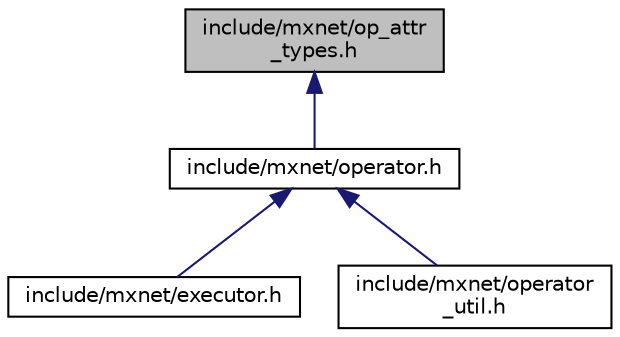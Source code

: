 digraph "include/mxnet/op_attr_types.h"
{
  edge [fontname="Helvetica",fontsize="10",labelfontname="Helvetica",labelfontsize="10"];
  node [fontname="Helvetica",fontsize="10",shape=record];
  Node1 [label="include/mxnet/op_attr\l_types.h",height=0.2,width=0.4,color="black", fillcolor="grey75", style="filled" fontcolor="black"];
  Node1 -> Node2 [dir="back",color="midnightblue",fontsize="10",style="solid",fontname="Helvetica"];
  Node2 [label="include/mxnet/operator.h",height=0.2,width=0.4,color="black", fillcolor="white", style="filled",URL="$operator_8h.html",tooltip="Operator interface of mxnet. "];
  Node2 -> Node3 [dir="back",color="midnightblue",fontsize="10",style="solid",fontname="Helvetica"];
  Node3 [label="include/mxnet/executor.h",height=0.2,width=0.4,color="black", fillcolor="white", style="filled",URL="$executor_8h.html",tooltip="Symbolic executor interface of mxnet. "];
  Node2 -> Node4 [dir="back",color="midnightblue",fontsize="10",style="solid",fontname="Helvetica"];
  Node4 [label="include/mxnet/operator\l_util.h",height=0.2,width=0.4,color="black", fillcolor="white", style="filled",URL="$operator__util_8h.html",tooltip="Utility functions and registries to help quickly build new operators. [Deprecated] Use the register f..."];
}
